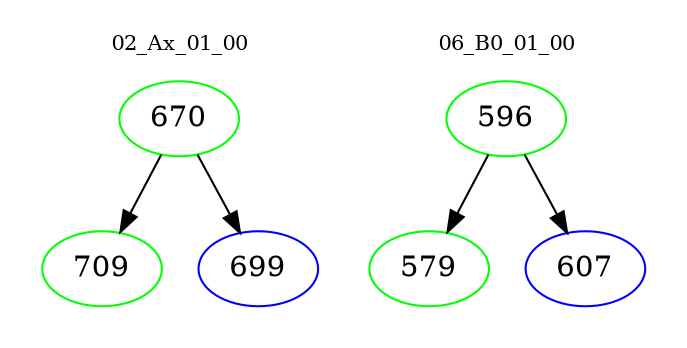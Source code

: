 digraph{
subgraph cluster_0 {
color = white
label = "02_Ax_01_00";
fontsize=10;
T0_670 [label="670", color="green"]
T0_670 -> T0_709 [color="black"]
T0_709 [label="709", color="green"]
T0_670 -> T0_699 [color="black"]
T0_699 [label="699", color="blue"]
}
subgraph cluster_1 {
color = white
label = "06_B0_01_00";
fontsize=10;
T1_596 [label="596", color="green"]
T1_596 -> T1_579 [color="black"]
T1_579 [label="579", color="green"]
T1_596 -> T1_607 [color="black"]
T1_607 [label="607", color="blue"]
}
}
